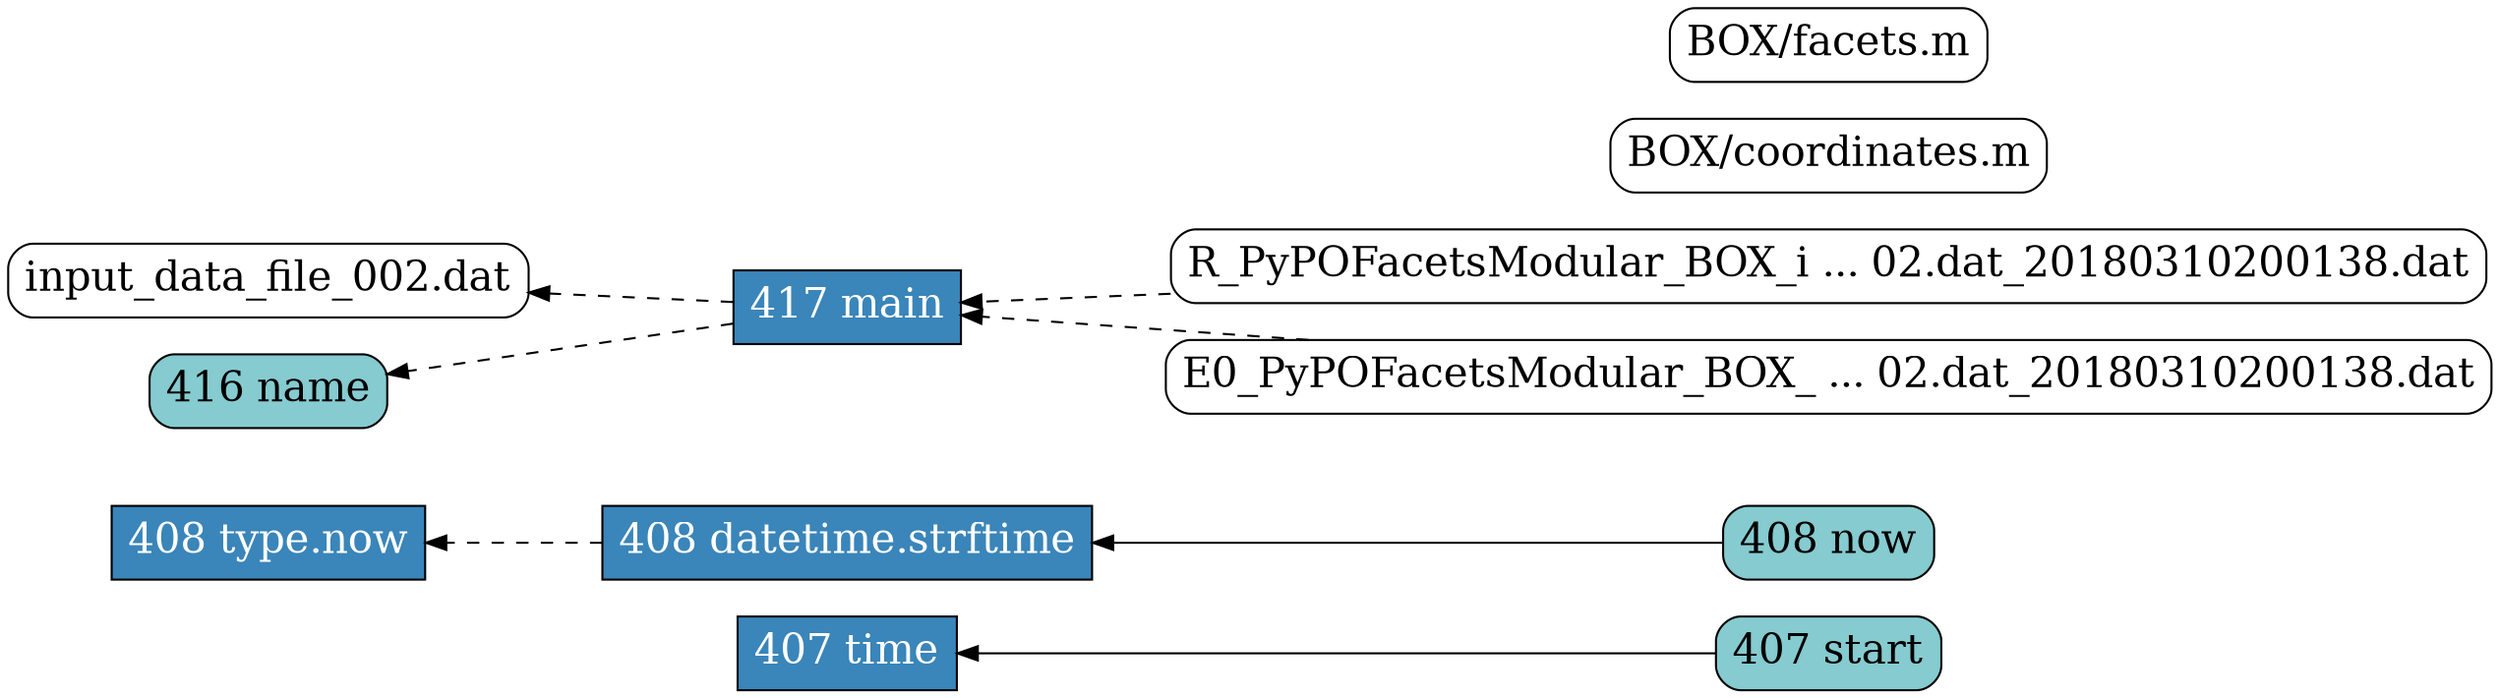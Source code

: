 digraph dependency {
    rankdir=RL;
    node[fontsize=20]
    v_1_39 [label="407 time" fillcolor="#3A85B9" fontcolor="white" shape="box" style="filled"];
    v_1_40 [label="407 start" fillcolor="#85CBD0" fontcolor="black" shape="box" style="rounded,filled"];
    v_1_44 [label="408 type.now" fillcolor="#3A85B9" fontcolor="white" shape="box" style="filled"];
    v_1_47 [label="408 datetime.strftime" fillcolor="#3A85B9" fontcolor="white" shape="box" style="filled"];
    v_1_47 [label="408 datetime.strftime" fillcolor="#3A85B9" fontcolor="white" shape="box" style="filled"];
    v_1_48 [label="408 now" fillcolor="#85CBD0" fontcolor="black" shape="box" style="rounded,filled"];
    a_1 [label="input_data_file_002.dat" fillcolor="white" fontcolor="black" shape="box" style="rounded,filled"];
    a_2 [label="BOX/coordinates.m" fillcolor="white" fontcolor="black" shape="box" style="rounded,filled"];
    a_3 [label="BOX/facets.m" fillcolor="white" fontcolor="black" shape="box" style="rounded,filled"];
    a_4 [label="R_PyPOFacetsModular_BOX_i ... 02.dat_20180310200138.dat" fillcolor="white" fontcolor="black" shape="box" style="rounded,filled"];
    a_5 [label="E0_PyPOFacetsModular_BOX_ ... 02.dat_20180310200138.dat" fillcolor="white" fontcolor="black" shape="box" style="rounded,filled"];
    v_1_53 [label="417 main" fillcolor="#3A85B9" fontcolor="white" shape="box" style="filled"];
    v_1_50 [label="416 name" fillcolor="#85CBD0" fontcolor="black" shape="box" style="rounded,filled"];
    a_4 -> v_1_53 [style="dashed"];
    v_1_53 -> v_1_50 [style="dashed"];
    v_1_40 -> v_1_39 [style=""];
    v_1_47 -> v_1_44 [style="dashed"];
    a_5 -> v_1_53 [style="dashed"];
    v_1_53 -> a_1 [style="dashed"];
    v_1_48 -> v_1_47 [style=""];
}
